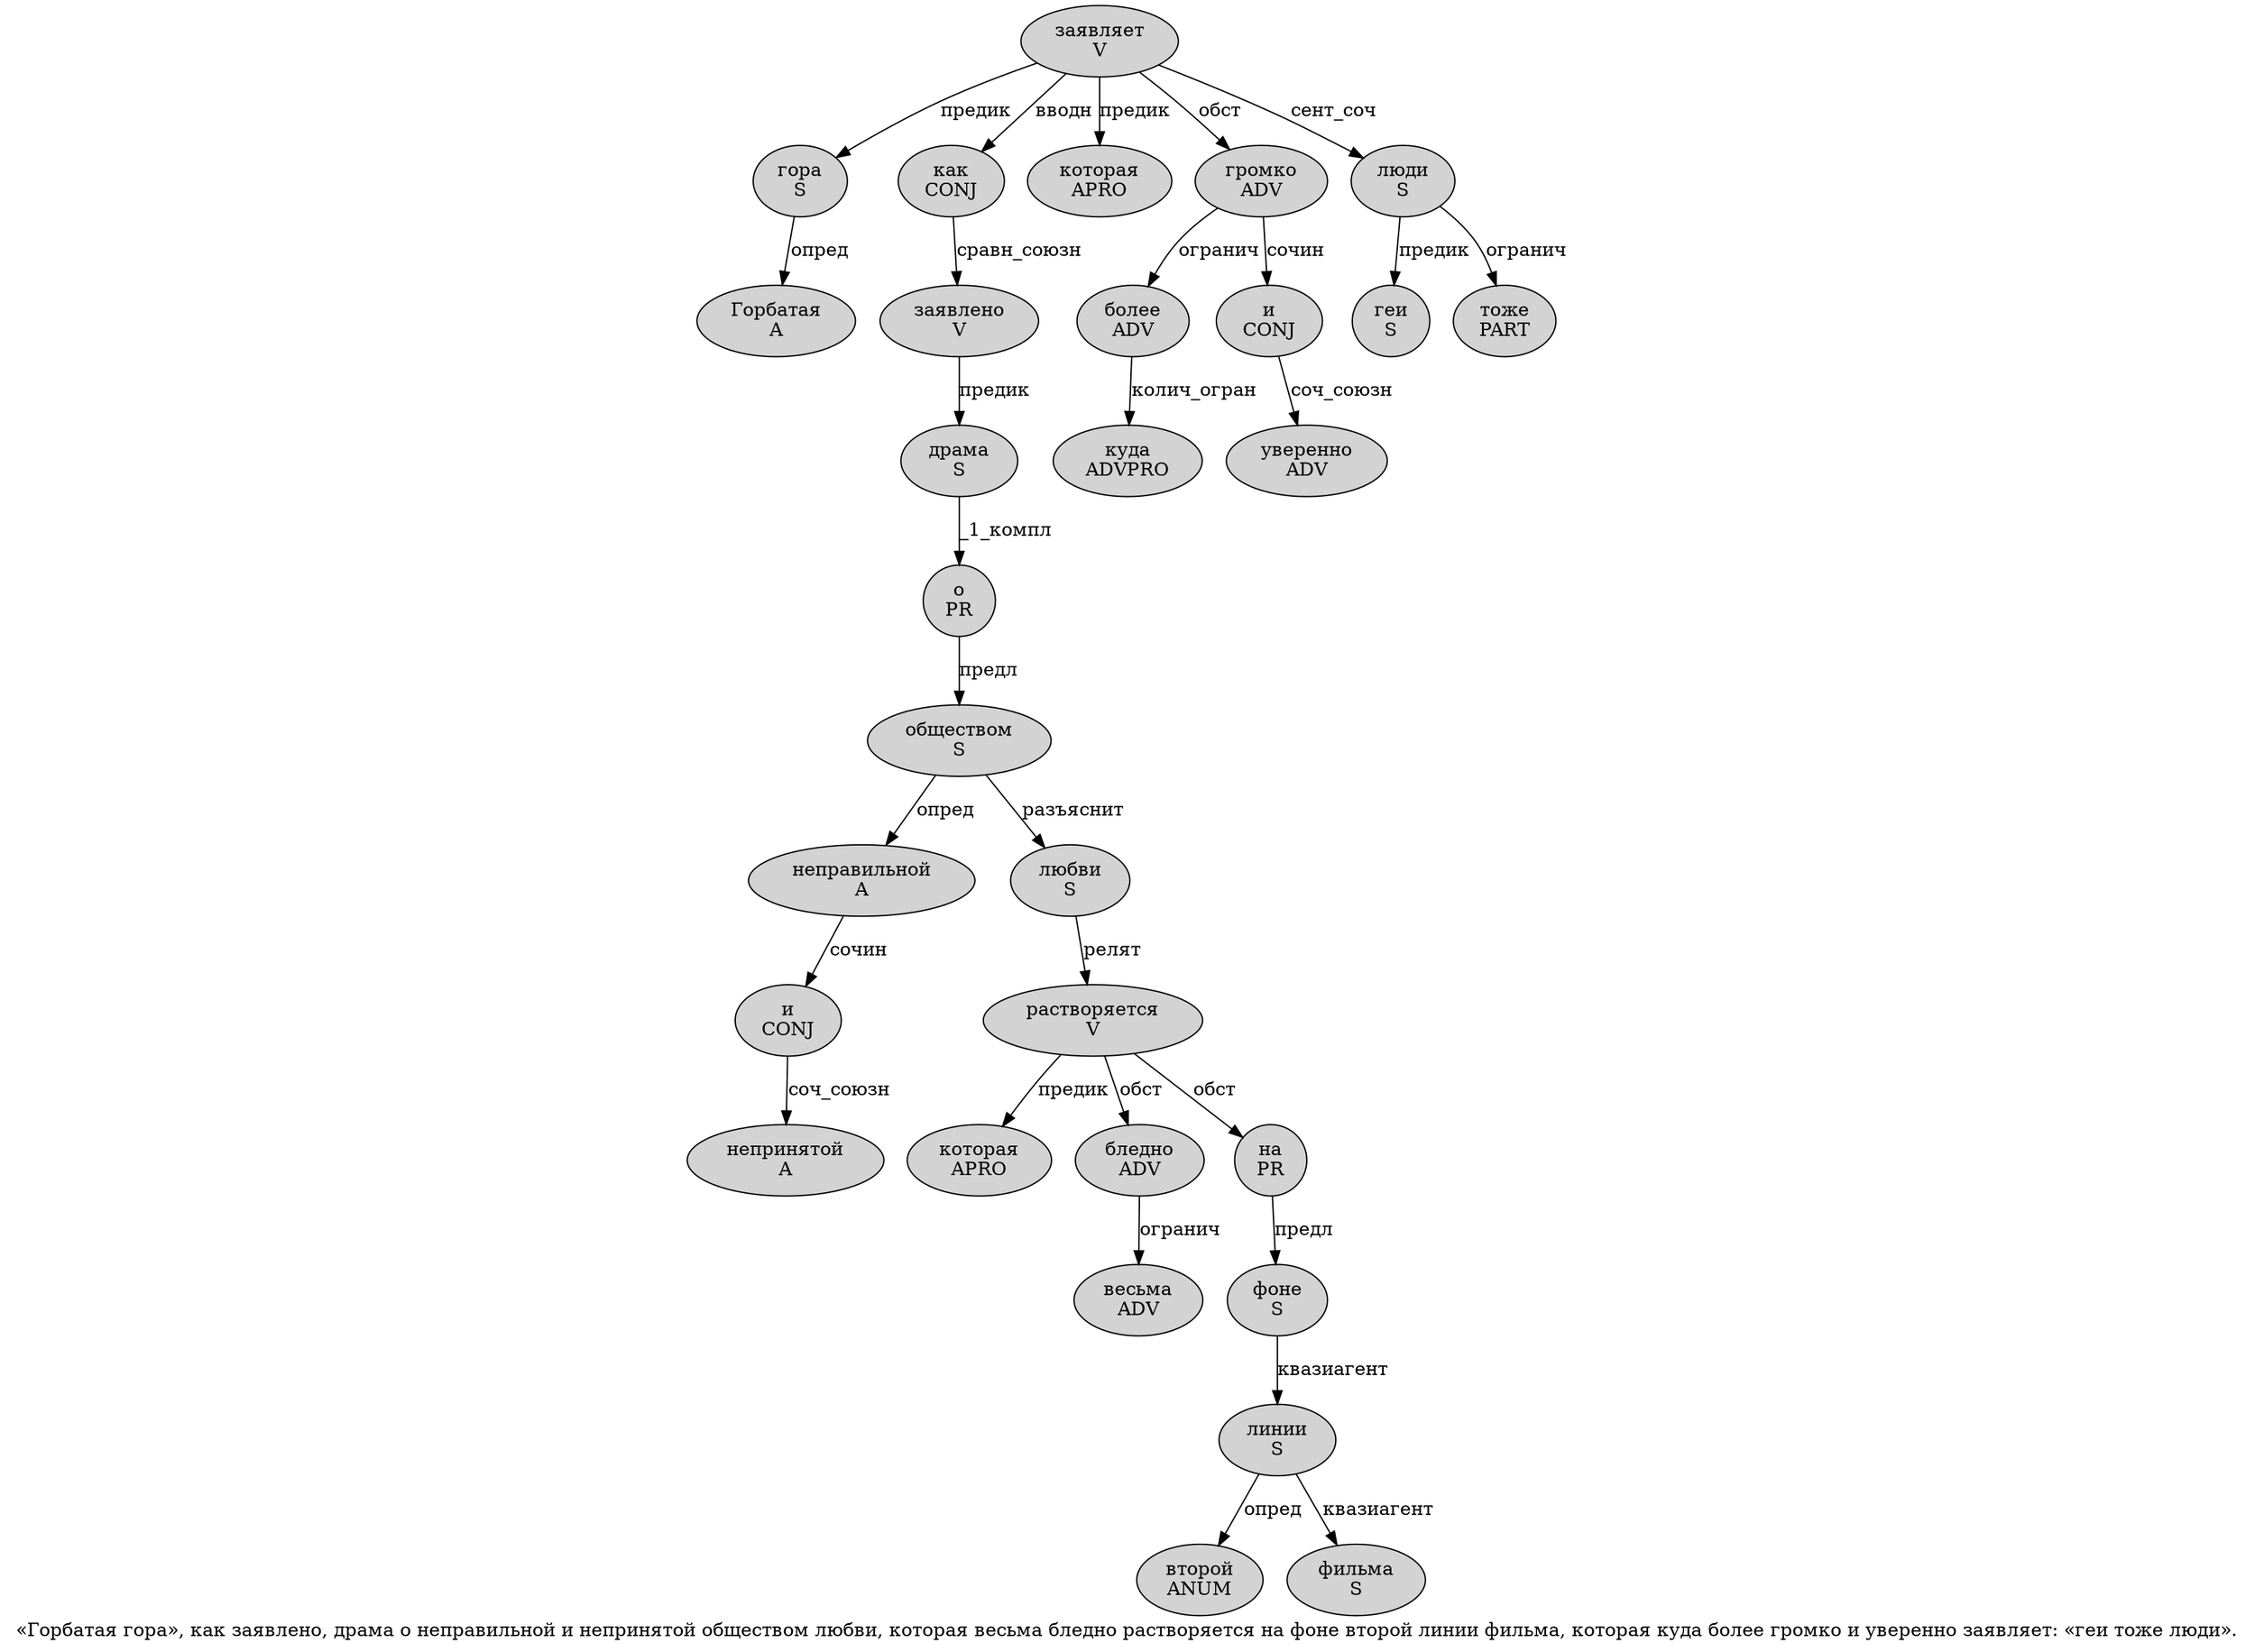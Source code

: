 digraph SENTENCE_3010 {
	graph [label="«Горбатая гора», как заявлено, драма о неправильной и непринятой обществом любви, которая весьма бледно растворяется на фоне второй линии фильма, которая куда более громко и уверенно заявляет: «геи тоже люди»."]
	node [style=filled]
		1 [label="Горбатая
A" color="" fillcolor=lightgray penwidth=1 shape=ellipse]
		2 [label="гора
S" color="" fillcolor=lightgray penwidth=1 shape=ellipse]
		5 [label="как
CONJ" color="" fillcolor=lightgray penwidth=1 shape=ellipse]
		6 [label="заявлено
V" color="" fillcolor=lightgray penwidth=1 shape=ellipse]
		8 [label="драма
S" color="" fillcolor=lightgray penwidth=1 shape=ellipse]
		9 [label="о
PR" color="" fillcolor=lightgray penwidth=1 shape=ellipse]
		10 [label="неправильной
A" color="" fillcolor=lightgray penwidth=1 shape=ellipse]
		11 [label="и
CONJ" color="" fillcolor=lightgray penwidth=1 shape=ellipse]
		12 [label="непринятой
A" color="" fillcolor=lightgray penwidth=1 shape=ellipse]
		13 [label="обществом
S" color="" fillcolor=lightgray penwidth=1 shape=ellipse]
		14 [label="любви
S" color="" fillcolor=lightgray penwidth=1 shape=ellipse]
		16 [label="которая
APRO" color="" fillcolor=lightgray penwidth=1 shape=ellipse]
		17 [label="весьма
ADV" color="" fillcolor=lightgray penwidth=1 shape=ellipse]
		18 [label="бледно
ADV" color="" fillcolor=lightgray penwidth=1 shape=ellipse]
		19 [label="растворяется
V" color="" fillcolor=lightgray penwidth=1 shape=ellipse]
		20 [label="на
PR" color="" fillcolor=lightgray penwidth=1 shape=ellipse]
		21 [label="фоне
S" color="" fillcolor=lightgray penwidth=1 shape=ellipse]
		22 [label="второй
ANUM" color="" fillcolor=lightgray penwidth=1 shape=ellipse]
		23 [label="линии
S" color="" fillcolor=lightgray penwidth=1 shape=ellipse]
		24 [label="фильма
S" color="" fillcolor=lightgray penwidth=1 shape=ellipse]
		26 [label="которая
APRO" color="" fillcolor=lightgray penwidth=1 shape=ellipse]
		27 [label="куда
ADVPRO" color="" fillcolor=lightgray penwidth=1 shape=ellipse]
		28 [label="более
ADV" color="" fillcolor=lightgray penwidth=1 shape=ellipse]
		29 [label="громко
ADV" color="" fillcolor=lightgray penwidth=1 shape=ellipse]
		30 [label="и
CONJ" color="" fillcolor=lightgray penwidth=1 shape=ellipse]
		31 [label="уверенно
ADV" color="" fillcolor=lightgray penwidth=1 shape=ellipse]
		32 [label="заявляет
V" color="" fillcolor=lightgray penwidth=1 shape=ellipse]
		35 [label="геи
S" color="" fillcolor=lightgray penwidth=1 shape=ellipse]
		36 [label="тоже
PART" color="" fillcolor=lightgray penwidth=1 shape=ellipse]
		37 [label="люди
S" color="" fillcolor=lightgray penwidth=1 shape=ellipse]
			32 -> 2 [label="предик"]
			32 -> 5 [label="вводн"]
			32 -> 26 [label="предик"]
			32 -> 29 [label="обст"]
			32 -> 37 [label="сент_соч"]
			9 -> 13 [label="предл"]
			10 -> 11 [label="сочин"]
			37 -> 35 [label="предик"]
			37 -> 36 [label="огранич"]
			28 -> 27 [label="колич_огран"]
			8 -> 9 [label="_1_компл"]
			20 -> 21 [label="предл"]
			29 -> 28 [label="огранич"]
			29 -> 30 [label="сочин"]
			18 -> 17 [label="огранич"]
			6 -> 8 [label="предик"]
			2 -> 1 [label="опред"]
			5 -> 6 [label="сравн_союзн"]
			30 -> 31 [label="соч_союзн"]
			14 -> 19 [label="релят"]
			19 -> 16 [label="предик"]
			19 -> 18 [label="обст"]
			19 -> 20 [label="обст"]
			23 -> 22 [label="опред"]
			23 -> 24 [label="квазиагент"]
			13 -> 10 [label="опред"]
			13 -> 14 [label="разъяснит"]
			21 -> 23 [label="квазиагент"]
			11 -> 12 [label="соч_союзн"]
}